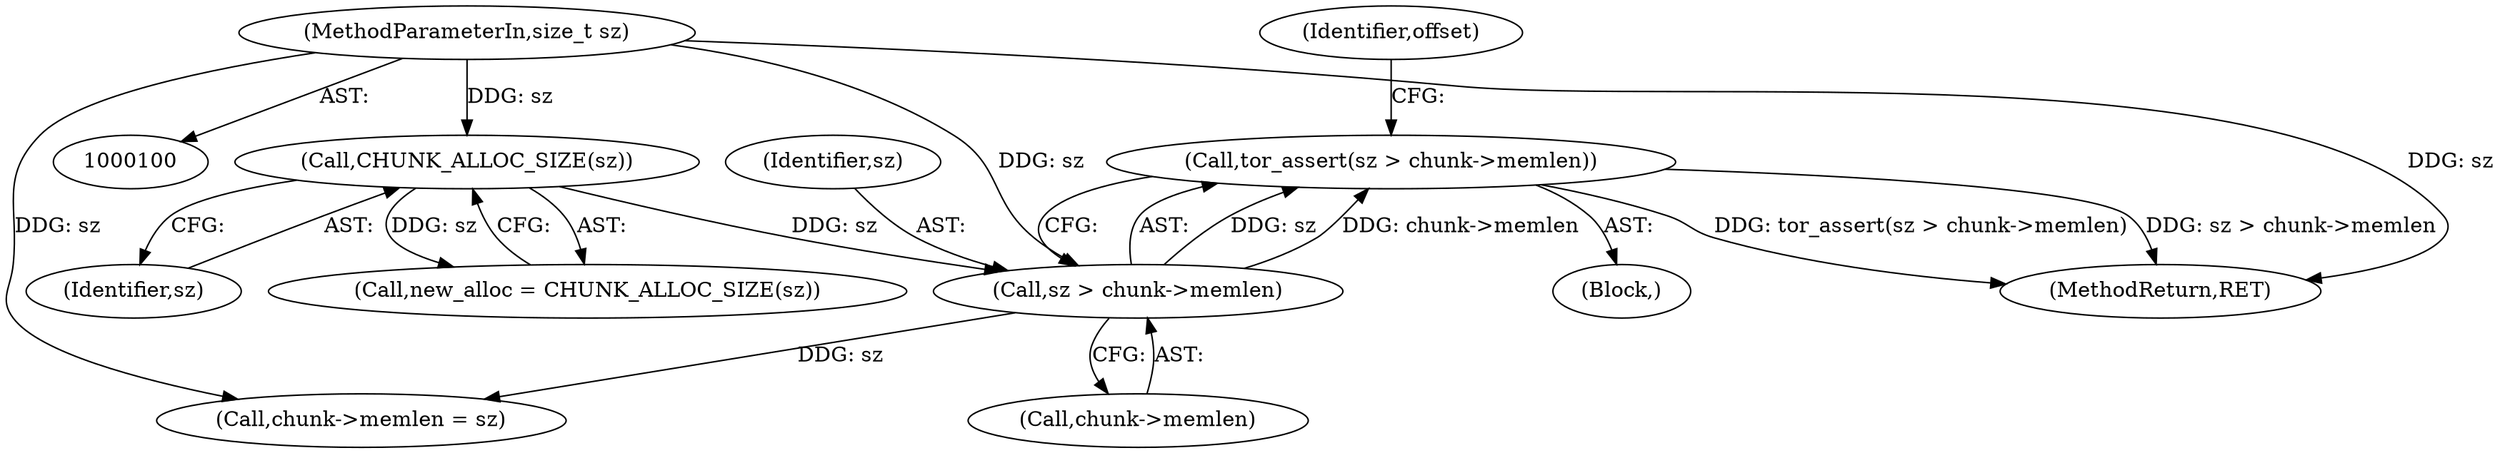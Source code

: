 digraph "0_tor_3cea86eb2fbb65949673eb4ba8ebb695c87a57ce@API" {
"1000121" [label="(Call,tor_assert(sz > chunk->memlen))"];
"1000122" [label="(Call,sz > chunk->memlen)"];
"1000119" [label="(Call,CHUNK_ALLOC_SIZE(sz))"];
"1000102" [label="(MethodParameterIn,size_t sz)"];
"1000122" [label="(Call,sz > chunk->memlen)"];
"1000176" [label="(MethodReturn,RET)"];
"1000119" [label="(Call,CHUNK_ALLOC_SIZE(sz))"];
"1000121" [label="(Call,tor_assert(sz > chunk->memlen))"];
"1000103" [label="(Block,)"];
"1000128" [label="(Identifier,offset)"];
"1000120" [label="(Identifier,sz)"];
"1000102" [label="(MethodParameterIn,size_t sz)"];
"1000141" [label="(Call,chunk->memlen = sz)"];
"1000123" [label="(Identifier,sz)"];
"1000124" [label="(Call,chunk->memlen)"];
"1000117" [label="(Call,new_alloc = CHUNK_ALLOC_SIZE(sz))"];
"1000121" -> "1000103"  [label="AST: "];
"1000121" -> "1000122"  [label="CFG: "];
"1000122" -> "1000121"  [label="AST: "];
"1000128" -> "1000121"  [label="CFG: "];
"1000121" -> "1000176"  [label="DDG: tor_assert(sz > chunk->memlen)"];
"1000121" -> "1000176"  [label="DDG: sz > chunk->memlen"];
"1000122" -> "1000121"  [label="DDG: sz"];
"1000122" -> "1000121"  [label="DDG: chunk->memlen"];
"1000122" -> "1000124"  [label="CFG: "];
"1000123" -> "1000122"  [label="AST: "];
"1000124" -> "1000122"  [label="AST: "];
"1000119" -> "1000122"  [label="DDG: sz"];
"1000102" -> "1000122"  [label="DDG: sz"];
"1000122" -> "1000141"  [label="DDG: sz"];
"1000119" -> "1000117"  [label="AST: "];
"1000119" -> "1000120"  [label="CFG: "];
"1000120" -> "1000119"  [label="AST: "];
"1000117" -> "1000119"  [label="CFG: "];
"1000119" -> "1000117"  [label="DDG: sz"];
"1000102" -> "1000119"  [label="DDG: sz"];
"1000102" -> "1000100"  [label="AST: "];
"1000102" -> "1000176"  [label="DDG: sz"];
"1000102" -> "1000141"  [label="DDG: sz"];
}
